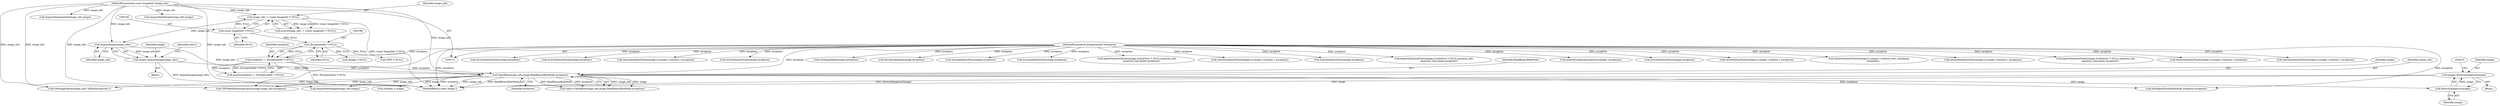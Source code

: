 digraph "0_ImageMagick_2bb6941a2d557f26a2f2049ade466e118eeaab91@pointer" {
"1000210" [label="(Call,image=DestroyImageList(image))"];
"1000212" [label="(Call,DestroyImageList(image))"];
"1000200" [label="(Call,OpenBlob(image_info,image,ReadBinaryBlobMode,exception))"];
"1000196" [label="(Call,AcquireImage(image_info))"];
"1000156" [label="(Call,image_info != (const ImageInfo *) NULL)"];
"1000116" [label="(MethodParameterIn,const ImageInfo *image_info)"];
"1000158" [label="(Call,(const ImageInfo *) NULL)"];
"1000194" [label="(Call,image=AcquireImage(image_info))"];
"1000183" [label="(Call,exception != (ExceptionInfo *) NULL)"];
"1000117" [label="(MethodParameterIn,ExceptionInfo *exception)"];
"1000185" [label="(Call,(ExceptionInfo *) NULL)"];
"1000117" [label="(MethodParameterIn,ExceptionInfo *exception)"];
"1000155" [label="(Call,assert(image_info != (const ImageInfo *) NULL))"];
"1002077" [label="(Call,SyncAuthenticPixels(image,exception))"];
"1000230" [label="(Call,(thandle_t) image)"];
"1003376" [label="(Call,TIFFReadPhotoshopLayers(image,image_info,exception))"];
"1000116" [label="(MethodParameterIn,const ImageInfo *image_info)"];
"1001115" [label="(Call,AcquireQuantumInfo(image_info,image))"];
"1000118" [label="(Block,)"];
"1001494" [label="(Call,GetImageDepth(image,exception))"];
"1000184" [label="(Identifier,exception)"];
"1003265" [label="(Call,DecodeLabImage(image,exception))"];
"1000160" [label="(Identifier,NULL)"];
"1000729" [label="(Call,GetImageOption(image_info,\"tiff:exif-properties\"))"];
"1000210" [label="(Call,image=DestroyImageList(image))"];
"1003406" [label="(MethodReturn,static Image *)"];
"1002629" [label="(Call,SyncAuthenticPixels(image,exception))"];
"1000183" [label="(Call,exception != (ExceptionInfo *) NULL)"];
"1000194" [label="(Call,image=AcquireImage(image_info))"];
"1002990" [label="(Call,SyncAuthenticPixels(image,exception))"];
"1000213" [label="(Identifier,image)"];
"1002066" [label="(Call,ImportQuantumPixels(image,(CacheView *) NULL,quantum_info,\n            quantum_type,pixels,exception))"];
"1002048" [label="(Call,QueueAuthenticPixels(image,0,y,image->columns,1,exception))"];
"1000204" [label="(Identifier,exception)"];
"1000215" [label="(Call,(Image *) NULL)"];
"1000203" [label="(Identifier,ReadBinaryBlobMode)"];
"1003218" [label="(Call,SyncAuthenticPixels(image,exception))"];
"1000243" [label="(Call,(TIFF *) NULL)"];
"1000185" [label="(Call,(ExceptionInfo *) NULL)"];
"1002244" [label="(Call,ImportQuantumPixels(image,(CacheView *) NULL,quantum_info,\n              quantum_type,pixels,exception))"];
"1000212" [label="(Call,DestroyImageList(image))"];
"1000156" [label="(Call,image_info != (const ImageInfo *) NULL)"];
"1000157" [label="(Identifier,image_info)"];
"1000310" [label="(Call,AcquireNextImage(image_info,image))"];
"1000200" [label="(Call,OpenBlob(image_info,image,ReadBinaryBlobMode,exception))"];
"1000197" [label="(Identifier,image_info)"];
"1000209" [label="(Block,)"];
"1000220" [label="(Call,SetMagickThreadValue(tiff_exception,exception))"];
"1000182" [label="(Call,assert(exception != (ExceptionInfo *) NULL))"];
"1001546" [label="(Call,InheritException(exception,&image->exception))"];
"1002450" [label="(Call,SyncAuthenticPixels(image,exception))"];
"1000198" [label="(Call,status=OpenBlob(image_info,image,ReadBinaryBlobMode,exception))"];
"1002158" [label="(Call,GetAuthenticPixels(image,0,y,image->columns,1,exception))"];
"1000195" [label="(Identifier,image)"];
"1002785" [label="(Call,QueueAuthenticPixels(image,0,y,image->columns,rows_remaining,\n            exception))"];
"1003137" [label="(Call,QueueAuthenticPixels(image,0,y,image->columns,1,exception))"];
"1001867" [label="(Call,ImportQuantumPixels(image,(CacheView *) NULL,quantum_info,\n            quantum_type,pixels,exception))"];
"1003330" [label="(Call,AcquireNextImage(image_info,image))"];
"1000196" [label="(Call,AcquireImage(image_info))"];
"1000199" [label="(Identifier,status)"];
"1000187" [label="(Identifier,NULL)"];
"1000158" [label="(Call,(const ImageInfo *) NULL)"];
"1001849" [label="(Call,QueueAuthenticPixels(image,0,y,image->columns,1,exception))"];
"1002510" [label="(Call,QueueAuthenticPixels(image,0,y,image->columns,1,exception))"];
"1000202" [label="(Identifier,image)"];
"1001878" [label="(Call,SyncAuthenticPixels(image,exception))"];
"1000201" [label="(Identifier,image_info)"];
"1002255" [label="(Call,SyncAuthenticPixels(image,exception))"];
"1002329" [label="(Call,QueueAuthenticPixels(image,0,y,image->columns,1,exception))"];
"1000211" [label="(Identifier,image)"];
"1000210" -> "1000209"  [label="AST: "];
"1000210" -> "1000212"  [label="CFG: "];
"1000211" -> "1000210"  [label="AST: "];
"1000212" -> "1000210"  [label="AST: "];
"1000216" -> "1000210"  [label="CFG: "];
"1000210" -> "1003406"  [label="DDG: DestroyImageList(image)"];
"1000210" -> "1003406"  [label="DDG: image"];
"1000212" -> "1000210"  [label="DDG: image"];
"1000212" -> "1000213"  [label="CFG: "];
"1000213" -> "1000212"  [label="AST: "];
"1000200" -> "1000212"  [label="DDG: image"];
"1000200" -> "1000198"  [label="AST: "];
"1000200" -> "1000204"  [label="CFG: "];
"1000201" -> "1000200"  [label="AST: "];
"1000202" -> "1000200"  [label="AST: "];
"1000203" -> "1000200"  [label="AST: "];
"1000204" -> "1000200"  [label="AST: "];
"1000198" -> "1000200"  [label="CFG: "];
"1000200" -> "1003406"  [label="DDG: image_info"];
"1000200" -> "1003406"  [label="DDG: ReadBinaryBlobMode"];
"1000200" -> "1003406"  [label="DDG: exception"];
"1000200" -> "1000198"  [label="DDG: image_info"];
"1000200" -> "1000198"  [label="DDG: image"];
"1000200" -> "1000198"  [label="DDG: ReadBinaryBlobMode"];
"1000200" -> "1000198"  [label="DDG: exception"];
"1000196" -> "1000200"  [label="DDG: image_info"];
"1000116" -> "1000200"  [label="DDG: image_info"];
"1000194" -> "1000200"  [label="DDG: image"];
"1000183" -> "1000200"  [label="DDG: exception"];
"1000117" -> "1000200"  [label="DDG: exception"];
"1000200" -> "1000220"  [label="DDG: exception"];
"1000200" -> "1000230"  [label="DDG: image"];
"1000200" -> "1000310"  [label="DDG: image_info"];
"1000200" -> "1000729"  [label="DDG: image_info"];
"1000200" -> "1003376"  [label="DDG: image_info"];
"1000196" -> "1000194"  [label="AST: "];
"1000196" -> "1000197"  [label="CFG: "];
"1000197" -> "1000196"  [label="AST: "];
"1000194" -> "1000196"  [label="CFG: "];
"1000196" -> "1000194"  [label="DDG: image_info"];
"1000156" -> "1000196"  [label="DDG: image_info"];
"1000116" -> "1000196"  [label="DDG: image_info"];
"1000156" -> "1000155"  [label="AST: "];
"1000156" -> "1000158"  [label="CFG: "];
"1000157" -> "1000156"  [label="AST: "];
"1000158" -> "1000156"  [label="AST: "];
"1000155" -> "1000156"  [label="CFG: "];
"1000156" -> "1003406"  [label="DDG: (const ImageInfo *) NULL"];
"1000156" -> "1000155"  [label="DDG: image_info"];
"1000156" -> "1000155"  [label="DDG: (const ImageInfo *) NULL"];
"1000116" -> "1000156"  [label="DDG: image_info"];
"1000158" -> "1000156"  [label="DDG: NULL"];
"1000116" -> "1000115"  [label="AST: "];
"1000116" -> "1003406"  [label="DDG: image_info"];
"1000116" -> "1000310"  [label="DDG: image_info"];
"1000116" -> "1000729"  [label="DDG: image_info"];
"1000116" -> "1001115"  [label="DDG: image_info"];
"1000116" -> "1003330"  [label="DDG: image_info"];
"1000116" -> "1003376"  [label="DDG: image_info"];
"1000158" -> "1000160"  [label="CFG: "];
"1000159" -> "1000158"  [label="AST: "];
"1000160" -> "1000158"  [label="AST: "];
"1000158" -> "1000185"  [label="DDG: NULL"];
"1000194" -> "1000118"  [label="AST: "];
"1000195" -> "1000194"  [label="AST: "];
"1000199" -> "1000194"  [label="CFG: "];
"1000194" -> "1003406"  [label="DDG: AcquireImage(image_info)"];
"1000183" -> "1000182"  [label="AST: "];
"1000183" -> "1000185"  [label="CFG: "];
"1000184" -> "1000183"  [label="AST: "];
"1000185" -> "1000183"  [label="AST: "];
"1000182" -> "1000183"  [label="CFG: "];
"1000183" -> "1003406"  [label="DDG: (ExceptionInfo *) NULL"];
"1000183" -> "1000182"  [label="DDG: exception"];
"1000183" -> "1000182"  [label="DDG: (ExceptionInfo *) NULL"];
"1000117" -> "1000183"  [label="DDG: exception"];
"1000185" -> "1000183"  [label="DDG: NULL"];
"1000117" -> "1000115"  [label="AST: "];
"1000117" -> "1003406"  [label="DDG: exception"];
"1000117" -> "1000220"  [label="DDG: exception"];
"1000117" -> "1001494"  [label="DDG: exception"];
"1000117" -> "1001546"  [label="DDG: exception"];
"1000117" -> "1001849"  [label="DDG: exception"];
"1000117" -> "1001867"  [label="DDG: exception"];
"1000117" -> "1001878"  [label="DDG: exception"];
"1000117" -> "1002048"  [label="DDG: exception"];
"1000117" -> "1002066"  [label="DDG: exception"];
"1000117" -> "1002077"  [label="DDG: exception"];
"1000117" -> "1002158"  [label="DDG: exception"];
"1000117" -> "1002244"  [label="DDG: exception"];
"1000117" -> "1002255"  [label="DDG: exception"];
"1000117" -> "1002329"  [label="DDG: exception"];
"1000117" -> "1002450"  [label="DDG: exception"];
"1000117" -> "1002510"  [label="DDG: exception"];
"1000117" -> "1002629"  [label="DDG: exception"];
"1000117" -> "1002785"  [label="DDG: exception"];
"1000117" -> "1002990"  [label="DDG: exception"];
"1000117" -> "1003137"  [label="DDG: exception"];
"1000117" -> "1003218"  [label="DDG: exception"];
"1000117" -> "1003265"  [label="DDG: exception"];
"1000117" -> "1003376"  [label="DDG: exception"];
"1000185" -> "1000187"  [label="CFG: "];
"1000186" -> "1000185"  [label="AST: "];
"1000187" -> "1000185"  [label="AST: "];
"1000185" -> "1000215"  [label="DDG: NULL"];
"1000185" -> "1000243"  [label="DDG: NULL"];
}
